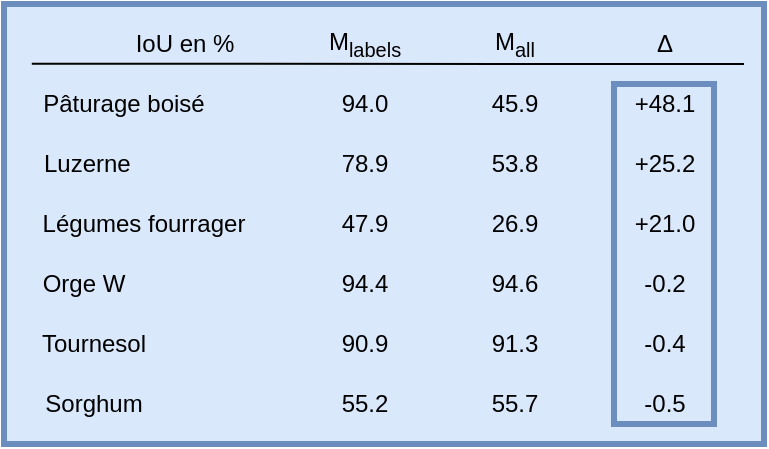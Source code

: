 <mxfile version="14.8.4" type="device"><diagram id="Q2tXcFmhulNJT2mUu70Q" name="Page-1"><mxGraphModel dx="643" dy="358" grid="1" gridSize="10" guides="1" tooltips="1" connect="1" arrows="1" fold="1" page="1" pageScale="1" pageWidth="827" pageHeight="1169" math="0" shadow="0"><root><mxCell id="0"/><mxCell id="1" parent="0"/><mxCell id="ISqzlExrCAHjaw9iDG5P-31" value="" style="rounded=0;whiteSpace=wrap;html=1;fillColor=#dae8fc;strokeWidth=3;strokeColor=#6C8EBF;" parent="1" vertex="1"><mxGeometry x="100" y="130" width="380" height="220" as="geometry"/></mxCell><mxCell id="dAJbB3b-zwiPBvrVKV_J-15" value="94.0" style="text;html=1;align=center;verticalAlign=middle;resizable=0;points=[];autosize=1;fillColor=#dae8fc;strokeWidth=2;" parent="1" vertex="1"><mxGeometry x="260" y="170" width="40" height="20" as="geometry"/></mxCell><mxCell id="dAJbB3b-zwiPBvrVKV_J-17" value="IoU en %" style="text;html=1;align=center;verticalAlign=middle;resizable=0;points=[];autosize=1;strokeColor=none;" parent="1" vertex="1"><mxGeometry x="160" y="140" width="60" height="20" as="geometry"/></mxCell><mxCell id="t_Epl60UzwiuoRET6TV3-6" value="78.9" style="text;html=1;align=center;verticalAlign=middle;resizable=0;points=[];autosize=1;fillColor=#dae8fc;strokeWidth=2;" parent="1" vertex="1"><mxGeometry x="260" y="200" width="40" height="20" as="geometry"/></mxCell><mxCell id="ISqzlExrCAHjaw9iDG5P-2" value="Pâturage boisé" style="text;html=1;strokeColor=none;fillColor=none;align=center;verticalAlign=middle;whiteSpace=wrap;rounded=0;" parent="1" vertex="1"><mxGeometry x="110" y="170" width="100" height="20" as="geometry"/></mxCell><mxCell id="ISqzlExrCAHjaw9iDG5P-3" value="Luzerne &amp;nbsp; &amp;nbsp; &amp;nbsp; &amp;nbsp; " style="text;html=1;strokeColor=none;fillColor=none;align=center;verticalAlign=middle;whiteSpace=wrap;rounded=0;" parent="1" vertex="1"><mxGeometry x="110" y="200" width="90" height="20" as="geometry"/></mxCell><mxCell id="ISqzlExrCAHjaw9iDG5P-4" value="Légumes fourrager" style="text;html=1;strokeColor=none;fillColor=none;align=center;verticalAlign=middle;whiteSpace=wrap;rounded=0;" parent="1" vertex="1"><mxGeometry x="100" y="230" width="140" height="20" as="geometry"/></mxCell><mxCell id="ISqzlExrCAHjaw9iDG5P-5" value="Sorghum" style="text;html=1;strokeColor=none;fillColor=none;align=center;verticalAlign=middle;whiteSpace=wrap;rounded=0;" parent="1" vertex="1"><mxGeometry x="120" y="320" width="50" height="20" as="geometry"/></mxCell><mxCell id="ISqzlExrCAHjaw9iDG5P-6" value="Tournesol" style="text;html=1;strokeColor=none;fillColor=none;align=center;verticalAlign=middle;whiteSpace=wrap;rounded=0;" parent="1" vertex="1"><mxGeometry x="111.25" y="290" width="67.5" height="20" as="geometry"/></mxCell><mxCell id="ISqzlExrCAHjaw9iDG5P-7" value="Orge W" style="text;html=1;strokeColor=none;fillColor=none;align=center;verticalAlign=middle;whiteSpace=wrap;rounded=0;" parent="1" vertex="1"><mxGeometry x="100" y="260" width="80" height="20" as="geometry"/></mxCell><mxCell id="ISqzlExrCAHjaw9iDG5P-8" value="" style="endArrow=none;html=1;entryX=0;entryY=0.5;entryDx=0;entryDy=0;exitX=1.022;exitY=0.498;exitDx=0;exitDy=0;exitPerimeter=0;" parent="1" edge="1"><mxGeometry width="50" height="50" relative="1" as="geometry"><mxPoint x="113.89" y="159.88" as="sourcePoint"/><mxPoint x="470" y="160" as="targetPoint"/></mxGeometry></mxCell><mxCell id="ISqzlExrCAHjaw9iDG5P-10" value="47.9" style="text;html=1;align=center;verticalAlign=middle;resizable=0;points=[];autosize=1;fillColor=#dae8fc;strokeWidth=2;" parent="1" vertex="1"><mxGeometry x="260" y="230" width="40" height="20" as="geometry"/></mxCell><mxCell id="ISqzlExrCAHjaw9iDG5P-11" value="94.4" style="text;html=1;align=center;verticalAlign=middle;resizable=0;points=[];autosize=1;fillColor=#dae8fc;strokeWidth=2;" parent="1" vertex="1"><mxGeometry x="260" y="260" width="40" height="20" as="geometry"/></mxCell><mxCell id="ISqzlExrCAHjaw9iDG5P-12" value="90.9" style="text;html=1;align=center;verticalAlign=middle;resizable=0;points=[];autosize=1;fillColor=#dae8fc;strokeWidth=2;" parent="1" vertex="1"><mxGeometry x="260" y="290" width="40" height="20" as="geometry"/></mxCell><mxCell id="ISqzlExrCAHjaw9iDG5P-13" value="55.2" style="text;html=1;align=center;verticalAlign=middle;resizable=0;points=[];autosize=1;fillColor=#dae8fc;strokeWidth=2;" parent="1" vertex="1"><mxGeometry x="260" y="320" width="40" height="20" as="geometry"/></mxCell><mxCell id="ISqzlExrCAHjaw9iDG5P-14" value="M&lt;sub&gt;labels&lt;/sub&gt;" style="text;html=1;align=center;verticalAlign=middle;resizable=0;points=[];autosize=1;strokeColor=none;" parent="1" vertex="1"><mxGeometry x="255" y="140" width="50" height="20" as="geometry"/></mxCell><mxCell id="ISqzlExrCAHjaw9iDG5P-15" value="M&lt;sub&gt;all&lt;/sub&gt;" style="text;html=1;align=center;verticalAlign=middle;resizable=0;points=[];autosize=1;strokeColor=none;" parent="1" vertex="1"><mxGeometry x="335" y="140" width="40" height="20" as="geometry"/></mxCell><mxCell id="ISqzlExrCAHjaw9iDG5P-16" value="Δ" style="text;html=1;align=center;verticalAlign=middle;resizable=0;points=[];autosize=1;strokeColor=none;" parent="1" vertex="1"><mxGeometry x="420" y="140" width="20" height="20" as="geometry"/></mxCell><mxCell id="ISqzlExrCAHjaw9iDG5P-17" value="45.9" style="text;html=1;align=center;verticalAlign=middle;resizable=0;points=[];autosize=1;fillColor=#dae8fc;strokeWidth=2;" parent="1" vertex="1"><mxGeometry x="335" y="170" width="40" height="20" as="geometry"/></mxCell><mxCell id="ISqzlExrCAHjaw9iDG5P-18" value="53.8" style="text;html=1;align=center;verticalAlign=middle;resizable=0;points=[];autosize=1;fillColor=#dae8fc;strokeWidth=2;" parent="1" vertex="1"><mxGeometry x="335" y="200" width="40" height="20" as="geometry"/></mxCell><mxCell id="ISqzlExrCAHjaw9iDG5P-19" value="26.9" style="text;html=1;align=center;verticalAlign=middle;resizable=0;points=[];autosize=1;fillColor=#dae8fc;strokeWidth=2;" parent="1" vertex="1"><mxGeometry x="335" y="230" width="40" height="20" as="geometry"/></mxCell><mxCell id="ISqzlExrCAHjaw9iDG5P-20" value="94.6" style="text;html=1;align=center;verticalAlign=middle;resizable=0;points=[];autosize=1;fillColor=#dae8fc;strokeWidth=2;" parent="1" vertex="1"><mxGeometry x="335" y="260" width="40" height="20" as="geometry"/></mxCell><mxCell id="ISqzlExrCAHjaw9iDG5P-21" value="91.3" style="text;html=1;align=center;verticalAlign=middle;resizable=0;points=[];autosize=1;fillColor=#dae8fc;strokeWidth=2;" parent="1" vertex="1"><mxGeometry x="335" y="290" width="40" height="20" as="geometry"/></mxCell><mxCell id="ISqzlExrCAHjaw9iDG5P-22" value="55.7" style="text;html=1;align=center;verticalAlign=middle;resizable=0;points=[];autosize=1;fillColor=#dae8fc;strokeWidth=2;" parent="1" vertex="1"><mxGeometry x="335" y="320" width="40" height="20" as="geometry"/></mxCell><mxCell id="ISqzlExrCAHjaw9iDG5P-23" value="+48.1" style="text;html=1;align=center;verticalAlign=middle;resizable=0;points=[];autosize=1;fillColor=#dae8fc;strokeWidth=2;fontStyle=0;" parent="1" vertex="1"><mxGeometry x="405" y="170" width="50" height="20" as="geometry"/></mxCell><mxCell id="ISqzlExrCAHjaw9iDG5P-24" value="+25.2" style="text;html=1;align=center;verticalAlign=middle;resizable=0;points=[];autosize=1;fillColor=#dae8fc;strokeWidth=2;" parent="1" vertex="1"><mxGeometry x="405" y="200" width="50" height="20" as="geometry"/></mxCell><mxCell id="ISqzlExrCAHjaw9iDG5P-25" value="+21.0" style="text;html=1;align=center;verticalAlign=middle;resizable=0;points=[];autosize=1;fillColor=#dae8fc;strokeWidth=2;" parent="1" vertex="1"><mxGeometry x="405" y="230" width="50" height="20" as="geometry"/></mxCell><mxCell id="ISqzlExrCAHjaw9iDG5P-26" value="-0.2" style="text;html=1;align=center;verticalAlign=middle;resizable=0;points=[];autosize=1;fillColor=#dae8fc;strokeWidth=2;" parent="1" vertex="1"><mxGeometry x="410" y="260" width="40" height="20" as="geometry"/></mxCell><mxCell id="ISqzlExrCAHjaw9iDG5P-27" value="-0.4" style="text;html=1;align=center;verticalAlign=middle;resizable=0;points=[];autosize=1;fillColor=#dae8fc;strokeWidth=2;" parent="1" vertex="1"><mxGeometry x="410" y="290" width="40" height="20" as="geometry"/></mxCell><mxCell id="ISqzlExrCAHjaw9iDG5P-28" value="-0.5" style="text;html=1;align=center;verticalAlign=middle;resizable=0;points=[];autosize=1;strokeWidth=2;fontStyle=0;" parent="1" vertex="1"><mxGeometry x="410" y="320" width="40" height="20" as="geometry"/></mxCell><mxCell id="NjT-BoyByTHtBCugw6OW-1" value="" style="rounded=0;whiteSpace=wrap;html=1;strokeColor=#6C8EBF;strokeWidth=3;fillColor=none;" vertex="1" parent="1"><mxGeometry x="405" y="170" width="50" height="170" as="geometry"/></mxCell></root></mxGraphModel></diagram></mxfile>